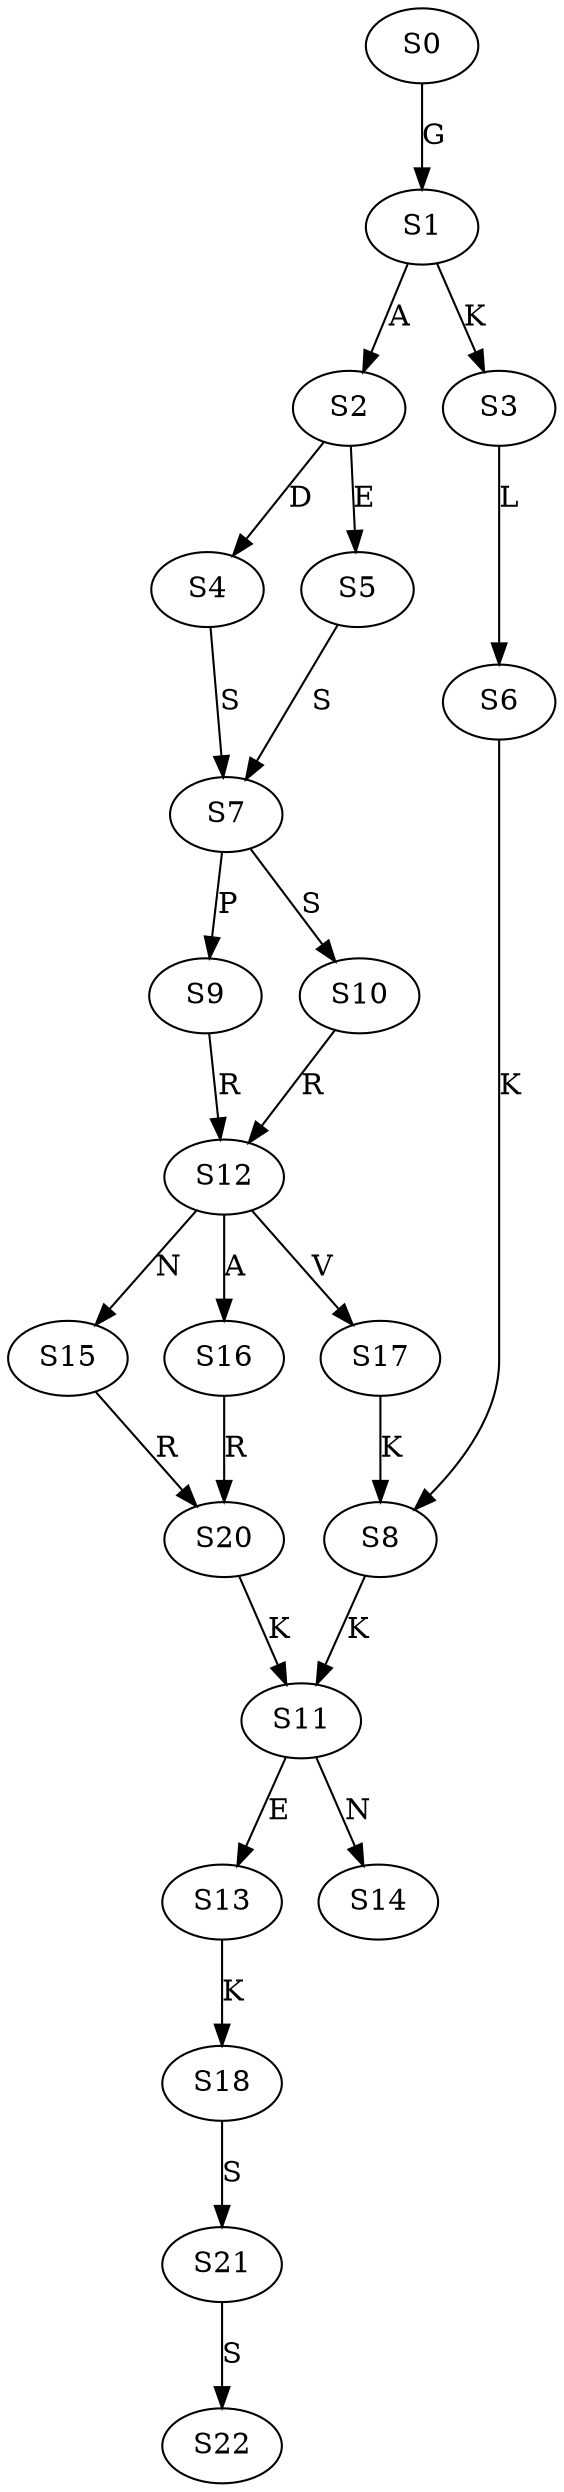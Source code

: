 strict digraph  {
	S0 -> S1 [ label = G ];
	S1 -> S2 [ label = A ];
	S1 -> S3 [ label = K ];
	S2 -> S4 [ label = D ];
	S2 -> S5 [ label = E ];
	S3 -> S6 [ label = L ];
	S4 -> S7 [ label = S ];
	S5 -> S7 [ label = S ];
	S6 -> S8 [ label = K ];
	S7 -> S9 [ label = P ];
	S7 -> S10 [ label = S ];
	S8 -> S11 [ label = K ];
	S9 -> S12 [ label = R ];
	S10 -> S12 [ label = R ];
	S11 -> S13 [ label = E ];
	S11 -> S14 [ label = N ];
	S12 -> S15 [ label = N ];
	S12 -> S16 [ label = A ];
	S12 -> S17 [ label = V ];
	S13 -> S18 [ label = K ];
	S15 -> S20 [ label = R ];
	S16 -> S20 [ label = R ];
	S17 -> S8 [ label = K ];
	S18 -> S21 [ label = S ];
	S20 -> S11 [ label = K ];
	S21 -> S22 [ label = S ];
}
